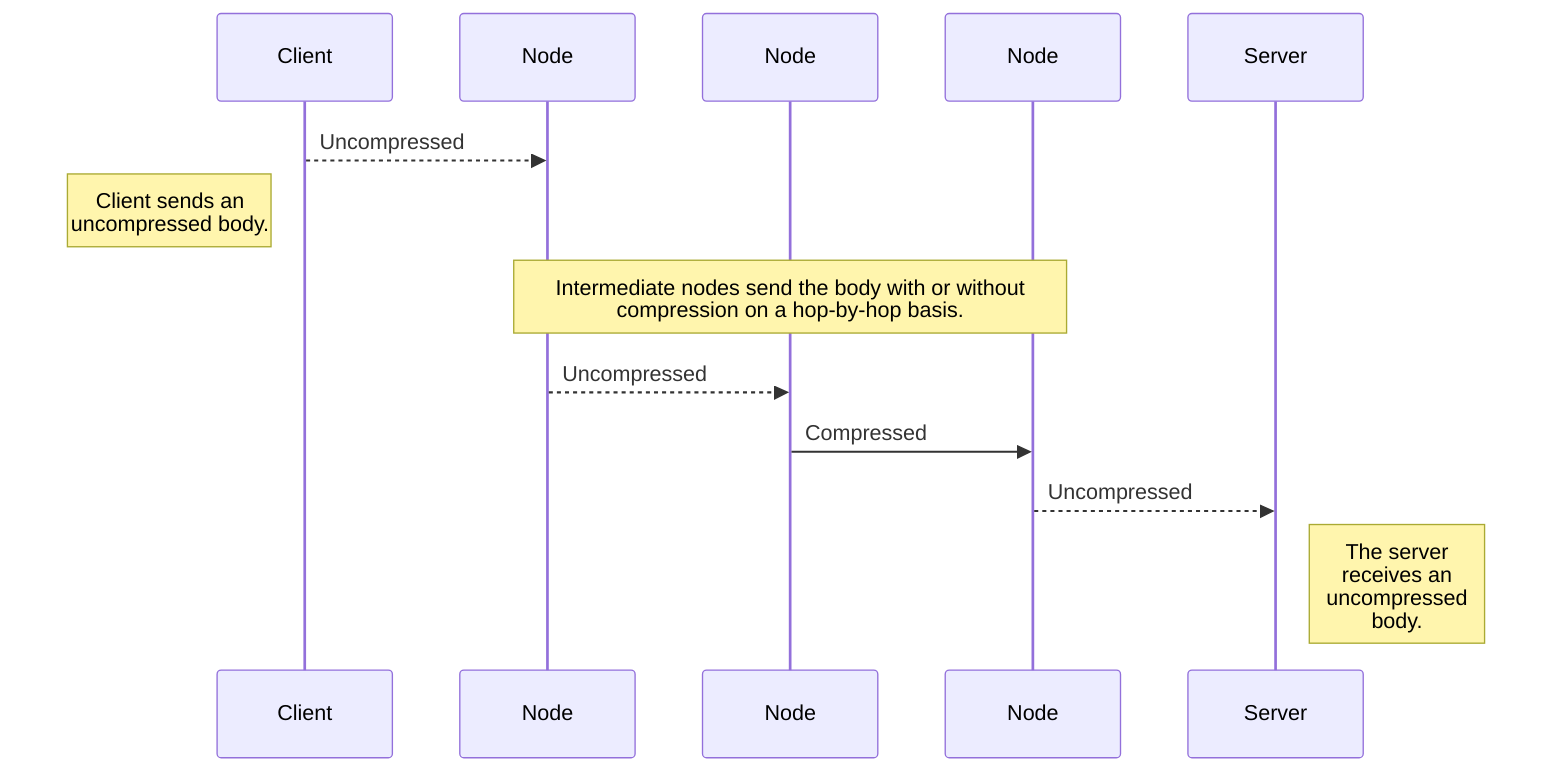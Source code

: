 %%{init: { "sequence": { "wrap": true, "width": 130, "noteAlign": "center", "messageAlign": "left" }} }%%

sequenceDiagram
    participant Client
    participant N1 as Node
    participant N2 as Node
    participant N3 as Node
    participant Server

    Client-->>N1: Uncompressed
    Note left of Client: Client sends an uncompressed body.
    Note over N1,N3: Intermediate nodes send the body with or without compression on a hop-by-hop basis.
    N1-->>N2: Uncompressed
    N2->>N3: Compressed
    N3-->>Server: Uncompressed
    Note right of Server: The server receives an uncompressed body.